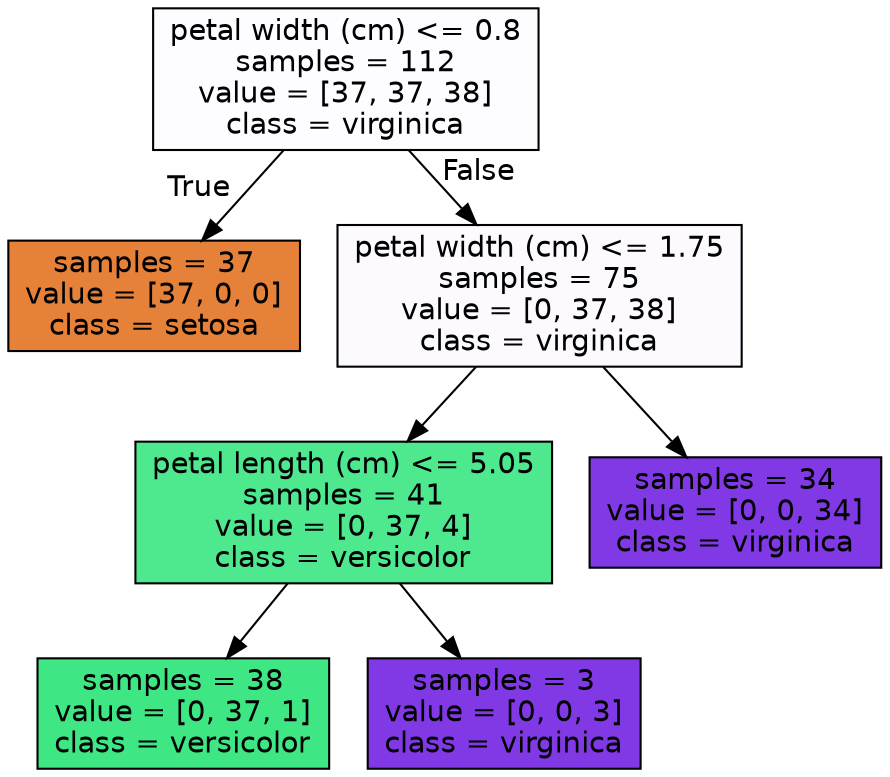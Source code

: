 digraph Tree {
node [shape=box, style="filled", color="black", fontname="helvetica"] ;
edge [fontname="helvetica"] ;
0 [label="petal width (cm) <= 0.8\nsamples = 112\nvalue = [37, 37, 38]\nclass = virginica", fillcolor="#fdfcff"] ;
1 [label="samples = 37\nvalue = [37, 0, 0]\nclass = setosa", fillcolor="#e58139"] ;
0 -> 1 [labeldistance=2.5, labelangle=45, headlabel="True"] ;
2 [label="petal width (cm) <= 1.75\nsamples = 75\nvalue = [0, 37, 38]\nclass = virginica", fillcolor="#fcfafe"] ;
0 -> 2 [labeldistance=2.5, labelangle=-45, headlabel="False"] ;
3 [label="petal length (cm) <= 5.05\nsamples = 41\nvalue = [0, 37, 4]\nclass = versicolor", fillcolor="#4ee88f"] ;
2 -> 3 ;
4 [label="samples = 38\nvalue = [0, 37, 1]\nclass = versicolor", fillcolor="#3ee684"] ;
3 -> 4 ;
5 [label="samples = 3\nvalue = [0, 0, 3]\nclass = virginica", fillcolor="#8139e5"] ;
3 -> 5 ;
6 [label="samples = 34\nvalue = [0, 0, 34]\nclass = virginica", fillcolor="#8139e5"] ;
2 -> 6 ;
}